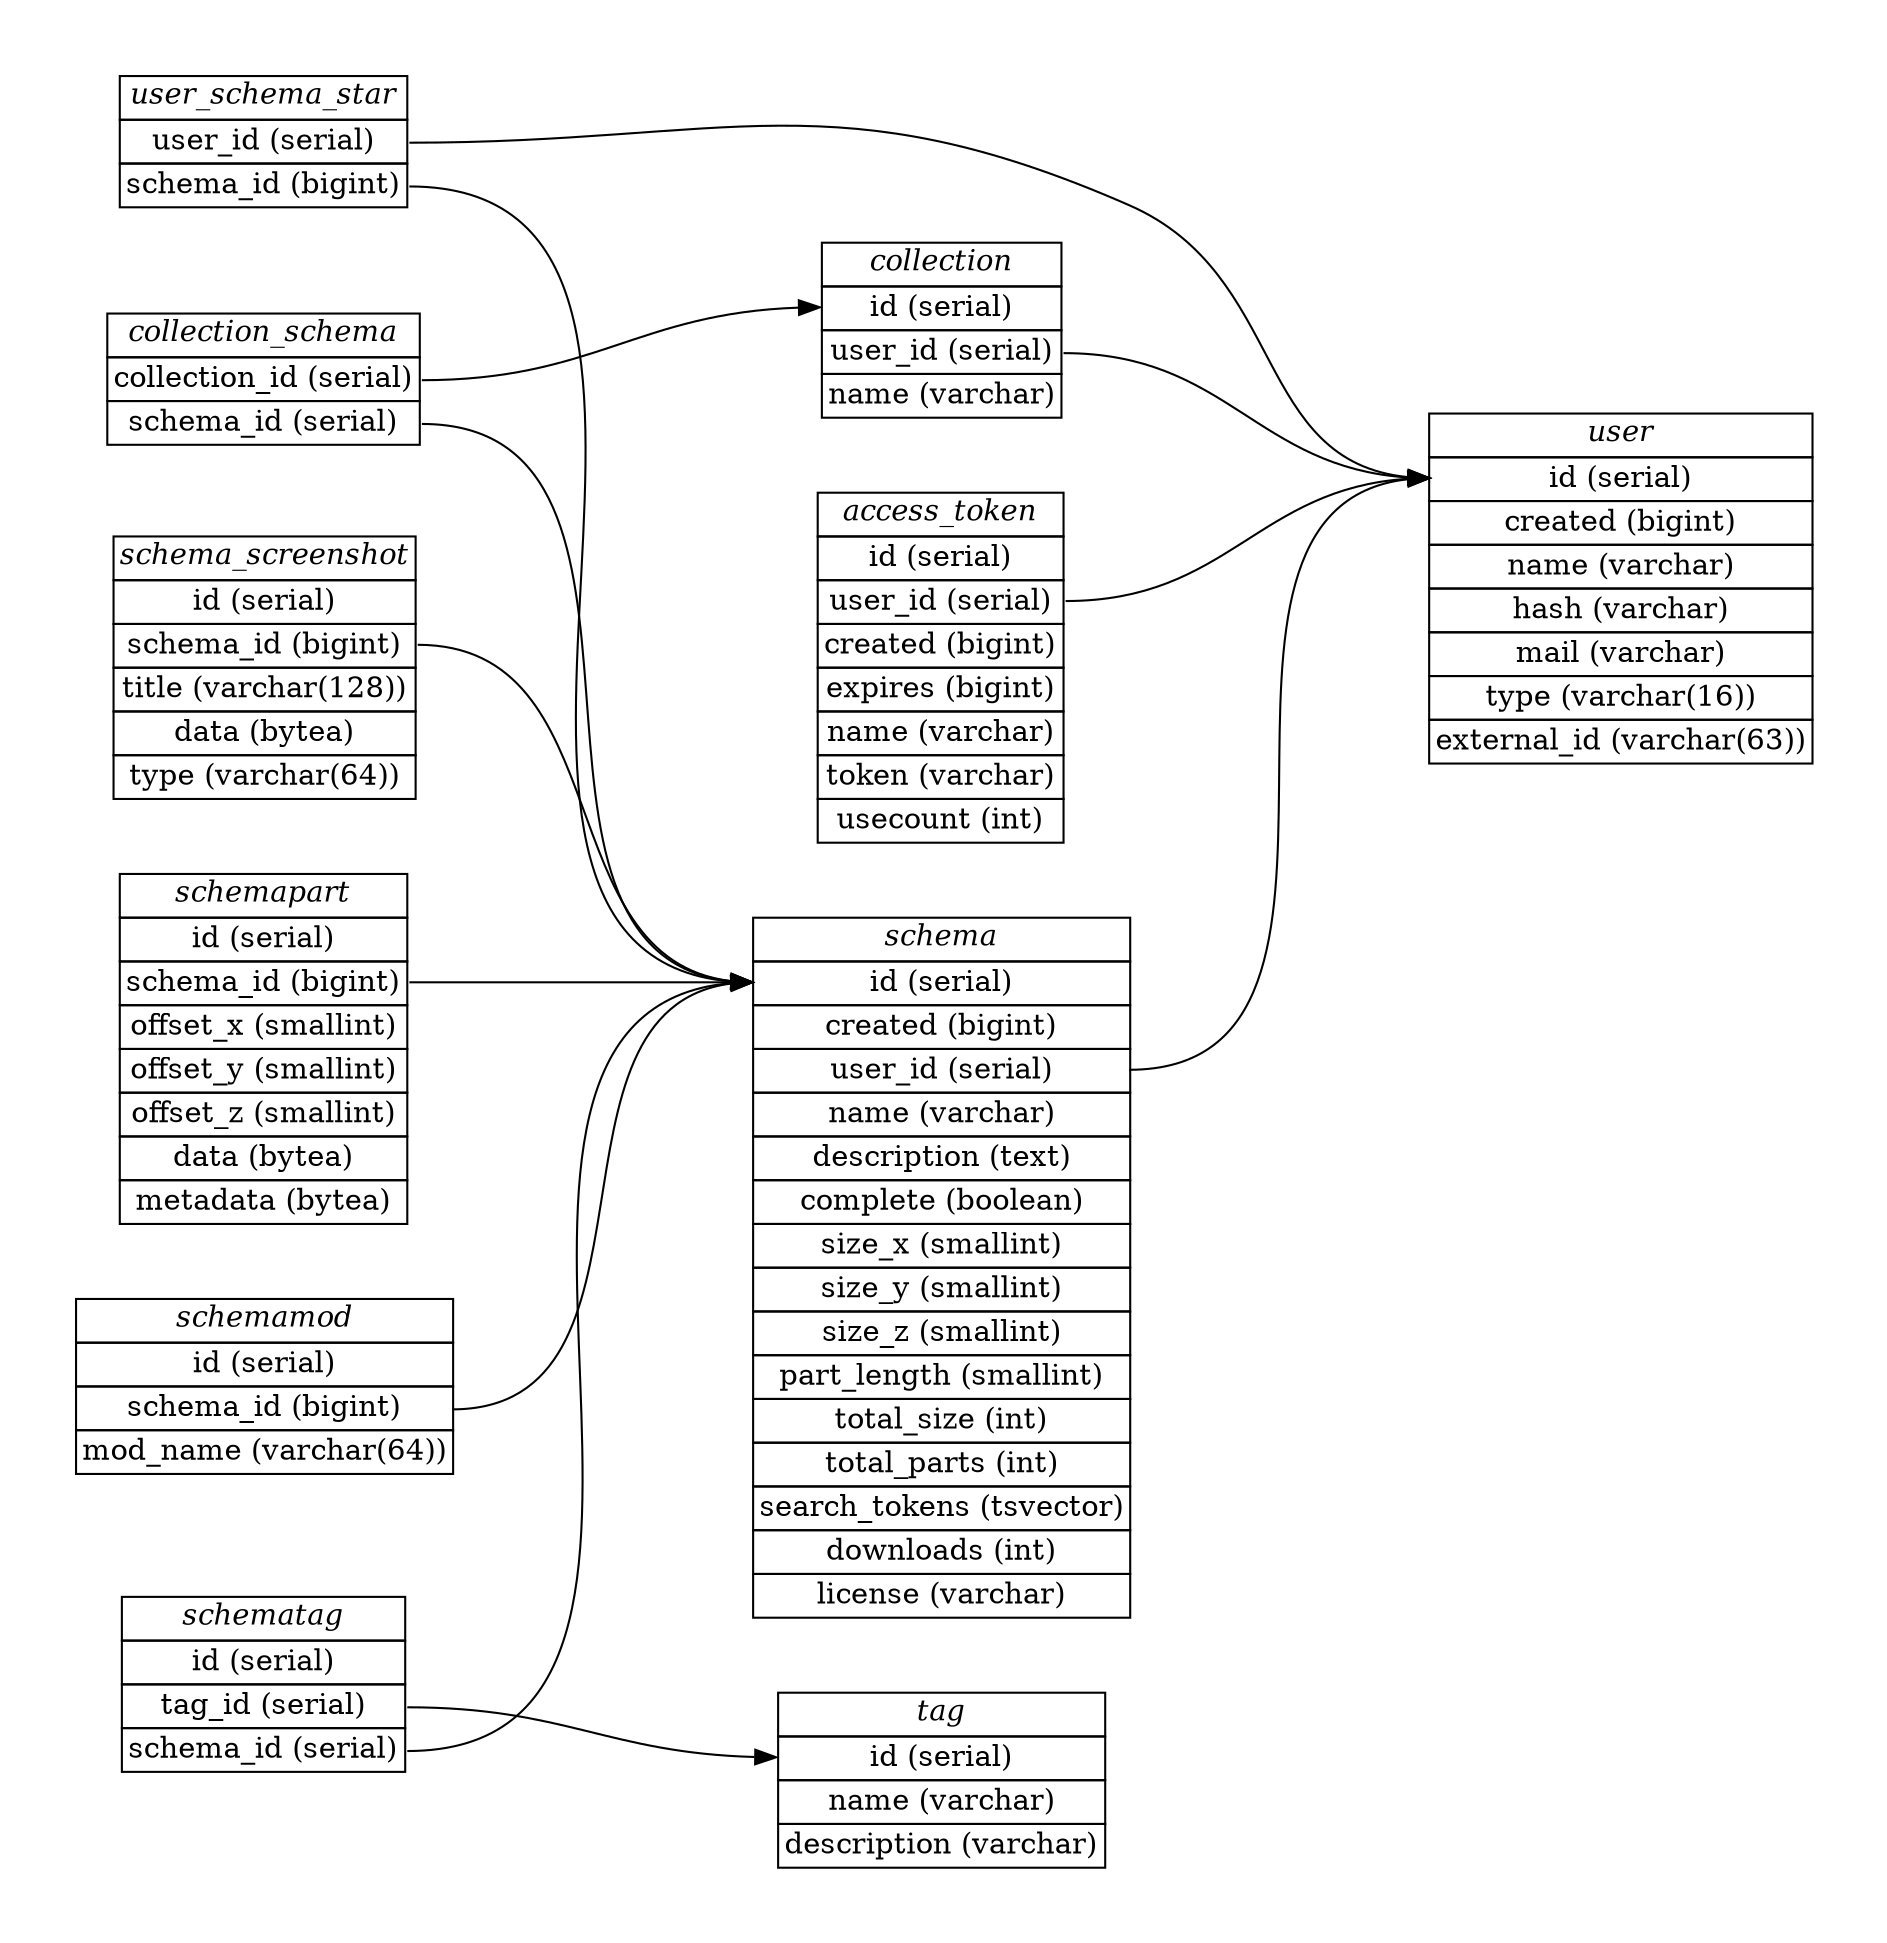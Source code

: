 digraph {
	graph [pad="0.5", nodesep="0.5", ranksep="2"];
	node [shape=plain]
	rankdir=LR;

	user [label=<
	<table border="0" cellborder="1" cellspacing="0">
	  <tr><td><i>user</i></td></tr>
	  <tr><td port="1">id (serial)</td></tr>
	  <tr><td port="2">created (bigint)</td></tr>
	  <tr><td port="3">name (varchar)</td></tr>
	  <tr><td port="4">hash (varchar)</td></tr>
	  <tr><td port="5">mail (varchar)</td></tr>
		<tr><td port="5b">type (varchar(16))</td></tr>
		<tr><td port="5c">external_id (varchar(63))</td></tr>
	</table>>];

	access_token [label=<
	<table border="0" cellborder="1" cellspacing="0">
	  <tr><td><i>access_token</i></td></tr>
	  <tr><td port="40">id (serial)</td></tr>
		<tr><td port="41">user_id (serial)</td></tr>
		<tr><td port="42">created (bigint)</td></tr>
		<tr><td port="43">expires (bigint)</td></tr>
	  <tr><td port="44">name (varchar)</td></tr>
		<tr><td port="45">token (varchar)</td></tr>
		<tr><td port="46">usecount (int)</td></tr>
	</table>>];


	schema [label=<
	<table border="0" cellborder="1" cellspacing="0">
	  <tr><td><i>schema</i></td></tr>
	  <tr><td port="6">id (serial)</td></tr>
	  <tr><td port="7">created (bigint)</td></tr>
	  <tr><td port="8">user_id (serial)</td></tr>
		<tr><td port="9">name (varchar)</td></tr>
	  <tr><td port="10">description (text)</td></tr>
	  <tr><td port="11">complete (boolean)</td></tr>
	  <tr><td port="12">size_x (smallint)</td></tr>
	  <tr><td port="13">size_y (smallint)</td></tr>
	  <tr><td port="14">size_z (smallint)</td></tr>
	  <tr><td port="15">part_length (smallint)</td></tr>
	  <tr><td port="16">total_size (int)</td></tr>
	  <tr><td port="17">total_parts (int)</td></tr>
	  <tr><td port="18">search_tokens (tsvector)</td></tr>
	  <tr><td port="19">downloads (int)</td></tr>
		<tr><td port="20">license (varchar)</td></tr>
	</table>>];

	schemapart [label=<
	<table border="0" cellborder="1" cellspacing="0">
	  <tr><td><i>schemapart</i></td></tr>
	  <tr><td port="22">id (serial)</td></tr>
	  <tr><td port="23">schema_id (bigint)</td></tr>
	  <tr><td port="24">offset_x (smallint)</td></tr>
	  <tr><td port="25">offset_y (smallint)</td></tr>
	  <tr><td port="26">offset_z (smallint)</td></tr>
	  <tr><td port="27">data (bytea)</td></tr>
	  <tr><td port="28">metadata (bytea)</td></tr>
	</table>>];

	schemamod [label=<
	<table border="0" cellborder="1" cellspacing="0">
	  <tr><td><i>schemamod</i></td></tr>
	  <tr><td port="29">id (serial)</td></tr>
	  <tr><td port="30">schema_id (bigint)</td></tr>
	  <tr><td port="31">mod_name (varchar(64))</td></tr>
	</table>>];

	user_schema_star [label=<
	<table border="0" cellborder="1" cellspacing="0">
	  <tr><td><i>user_schema_star</i></td></tr>
	  <tr><td port="33">user_id (serial)</td></tr>
	  <tr><td port="34">schema_id (bigint)</td></tr>
	</table>>];

	schema_screenshot [label=<
	<table border="0" cellborder="1" cellspacing="0">
	  <tr><td><i>schema_screenshot</i></td></tr>
	  <tr><td port="35">id (serial)</td></tr>
	  <tr><td port="36">schema_id (bigint)</td></tr>
	  <tr><td port="37">title (varchar(128))</td></tr>
	  <tr><td port="38">data (bytea)</td></tr>
	  <tr><td port="39">type (varchar(64))</td></tr>
	</table>>];

	collection [label=<
	<table border="0" cellborder="1" cellspacing="0">
	  <tr><td><i>collection</i></td></tr>
		<tr><td port="50">id (serial)</td></tr>
	  <tr><td port="51">user_id (serial)</td></tr>
		<tr><td port="52">name (varchar)</td></tr>
	</table>>];

	collection_schema [label=<
		<table border="0" cellborder="1" cellspacing="0">
		<tr><td><i>collection_schema</i></td></tr>
		<tr><td port="61">collection_id (serial)</td></tr>
		<tr><td port="62">schema_id (serial)</td></tr>
	</table>>];

	tag [label=<
	<table border="0" cellborder="1" cellspacing="0">
		<tr><td><i>tag</i></td></tr>
		<tr><td port="70">id (serial)</td></tr>
		<tr><td port="71">name (varchar)</td></tr>
		<tr><td port="72">description (varchar)</td></tr>
	</table>>];

	schematag [label=<
	<table border="0" cellborder="1" cellspacing="0">
		<tr><td><i>schematag</i></td></tr>
		<tr><td port="80">id (serial)</td></tr>
		<tr><td port="81">tag_id (serial)</td></tr>
		<tr><td port="82">schema_id (serial)</td></tr>
	</table>>];

	schematag:81 -> tag:70;
	schematag:82 -> schema:6;
	collection_schema:62 -> schema:6;
	collection_schema:61 -> collection:50;
	collection:51 -> user:1;
	schema:8 -> user:1;
	access_token:41 -> user:1
	schemapart:23 -> schema:6;
	schemamod:30 -> schema:6;
	user_schema_star:33 -> user:1;
	user_schema_star:34 -> schema:6;
	schema_screenshot:36 -> schema:6;
}
